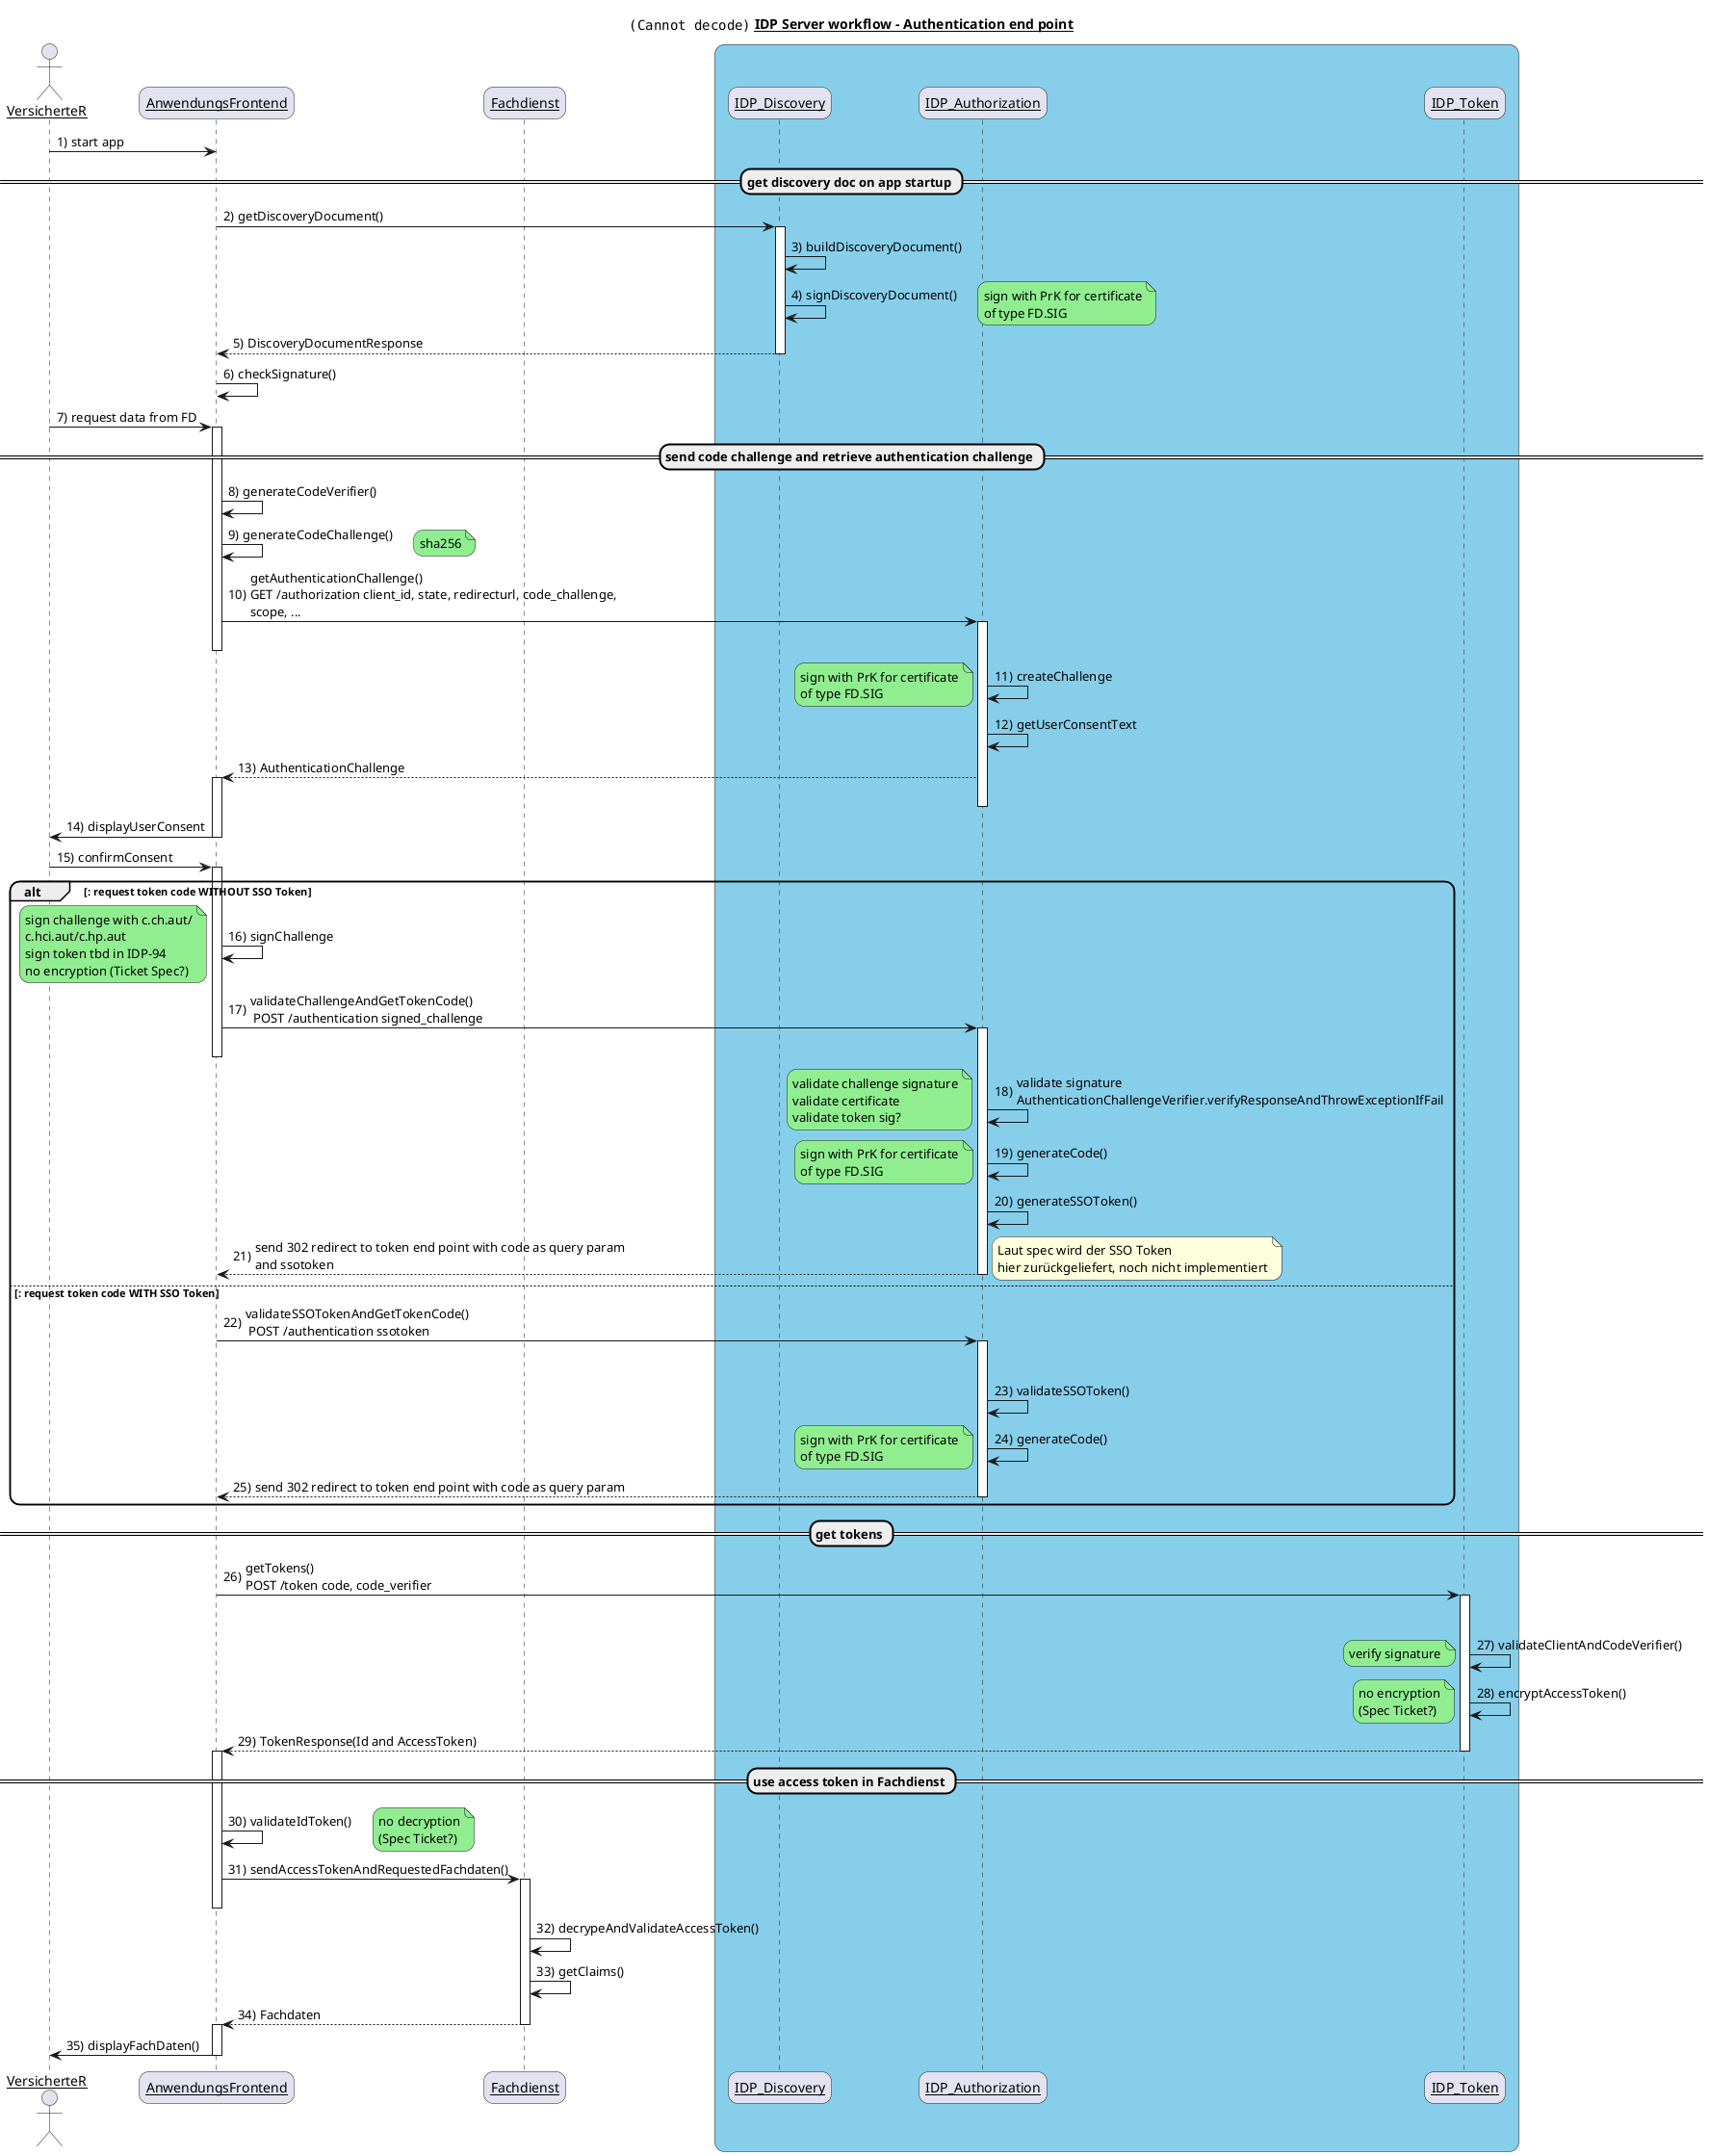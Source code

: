 @startuml

title
<img:images/IDPLogo-64.png> <u>IDP Server workflow - Authentication end point</u>
end title

skinparam sequenceArrowThickness 1
skinparam roundcorner 20
skinparam sequenceParticipant underline
skinparam maxMessageSize 400
skinparam ParticipantPadding 10

actor VersicherteR as V
participant AnwendungsFrontend as AnwFE
participant Fachdienst as FD

box #skyblue
participant IDP_Discovery as IDPDisc
participant IDP_Authorization as IDPAuth
participant IDP_Token as IDPToken
' actor IDP_Redirection as IDPRedir
endbox
' participant "OC SP/TSL Dienst" as OCSPD

autonumber "##) "


V -> AnwFE : start app

' note right #lightsalmon : Die Encrypt/Sign Zuordnungen sind nur grob und werden noch besser dokumentiert

== get discovery doc on app startup ==
AnwFE -> IDPDisc ++ : getDiscoveryDocument()
IDPDisc -> IDPDisc : buildDiscoveryDocument()
IDPDisc -> IDPDisc : signDiscoveryDocument()
note right #lightgreen : sign with PrK for certificate\nof type FD.SIG
AnwFE <-- IDPDisc -- : DiscoveryDocumentResponse
AnwFE -> AnwFE : checkSignature()

V -> AnwFE : request data from FD
== send code challenge and retrieve authentication challenge ==
activate AnwFE
AnwFE -> AnwFE : generateCodeVerifier()
AnwFE -> AnwFE : generateCodeChallenge()
note right #lightgreen : sha256
AnwFE -> IDPAuth ++ : getAuthenticationChallenge()\nGET /authorization client_id, state, redirecturl, code_challenge, scope, ...
deactivate AnwFE
IDPAuth -> IDPAuth : createChallenge
note left #lightgreen : sign with PrK for certificate\nof type FD.SIG
IDPAuth -> IDPAuth : getUserConsentText
IDPAuth --> AnwFE ++ : AuthenticationChallenge
deactivate IDPAuth

AnwFE -> V -- : displayUserConsent
V -> AnwFE ++ : confirmConsent
alt : request token code WITHOUT SSO Token
    AnwFE -> AnwFE : signChallenge
    note left #lightgreen : sign challenge with c.ch.aut/\nc.hci.aut/c.hp.aut\nsign token tbd in IDP-94\nno encryption (Ticket Spec?)
    AnwFE -> IDPAuth ++ : validateChallengeAndGetTokenCode()\n POST /authentication signed_challenge
    deactivate AnwFE
    IDPAuth -> IDPAuth : validate signature\nAuthenticationChallengeVerifier.verifyResponseAndThrowExceptionIfFail
    note left #lightgreen : validate challenge signature\nvalidate certificate\nvalidate token sig?
    IDPAuth -> IDPAuth : generateCode()
    note left #lightgreen : sign with PrK for certificate\nof type FD.SIG
    IDPAuth -> IDPAuth : generateSSOToken()
    IDPAuth --> AnwFE -- : send 302 redirect to token end point with code as query param and ssotoken
    note right : Laut spec wird der SSO Token \nhier zurückgeliefert, noch nicht implementiert
else : request token code WITH SSO Token
    AnwFE -> IDPAuth ++ : validateSSOTokenAndGetTokenCode()\n POST /authentication ssotoken
    deactivate AnwFE
    IDPAuth -> IDPAuth : validateSSOToken()
    IDPAuth -> IDPAuth: generateCode()
    note left #lightgreen : sign with PrK for certificate\nof type FD.SIG
    IDPAuth --> AnwFE -- : send 302 redirect to token end point with code as query param
end

== get tokens ==
activate AnwFE
AnwFE -> IDPToken ++ : getTokens()\nPOST /token code, code_verifier
deactivate AnwFE
IDPToken -> IDPToken : validateClientAndCodeVerifier()
note left #lightgreen : verify signature
IDPToken -> IDPToken : encryptAccessToken()
note left #lightgreen : no encryption\n(Spec Ticket?)
AnwFE <-- IDPToken -- : TokenResponse(Id and AccessToken)

== use access token in Fachdienst ==
activate AnwFE
AnwFE -> AnwFE : validateIdToken()
note right #lightgreen : no decryption\n(Spec Ticket?)
AnwFE -> FD ++ : sendAccessTokenAndRequestedFachdaten()
deactivate AnwFE
FD -> FD : decrypeAndValidateAccessToken()
FD -> FD : getClaims()
AnwFE <-- FD -- : Fachdaten
activate AnwFE
AnwFE -> V : displayFachDaten()
deactivate AnwFE


@enduml
